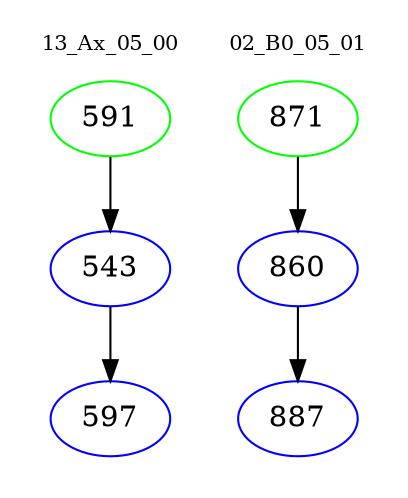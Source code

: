 digraph{
subgraph cluster_0 {
color = white
label = "13_Ax_05_00";
fontsize=10;
T0_591 [label="591", color="green"]
T0_591 -> T0_543 [color="black"]
T0_543 [label="543", color="blue"]
T0_543 -> T0_597 [color="black"]
T0_597 [label="597", color="blue"]
}
subgraph cluster_1 {
color = white
label = "02_B0_05_01";
fontsize=10;
T1_871 [label="871", color="green"]
T1_871 -> T1_860 [color="black"]
T1_860 [label="860", color="blue"]
T1_860 -> T1_887 [color="black"]
T1_887 [label="887", color="blue"]
}
}
